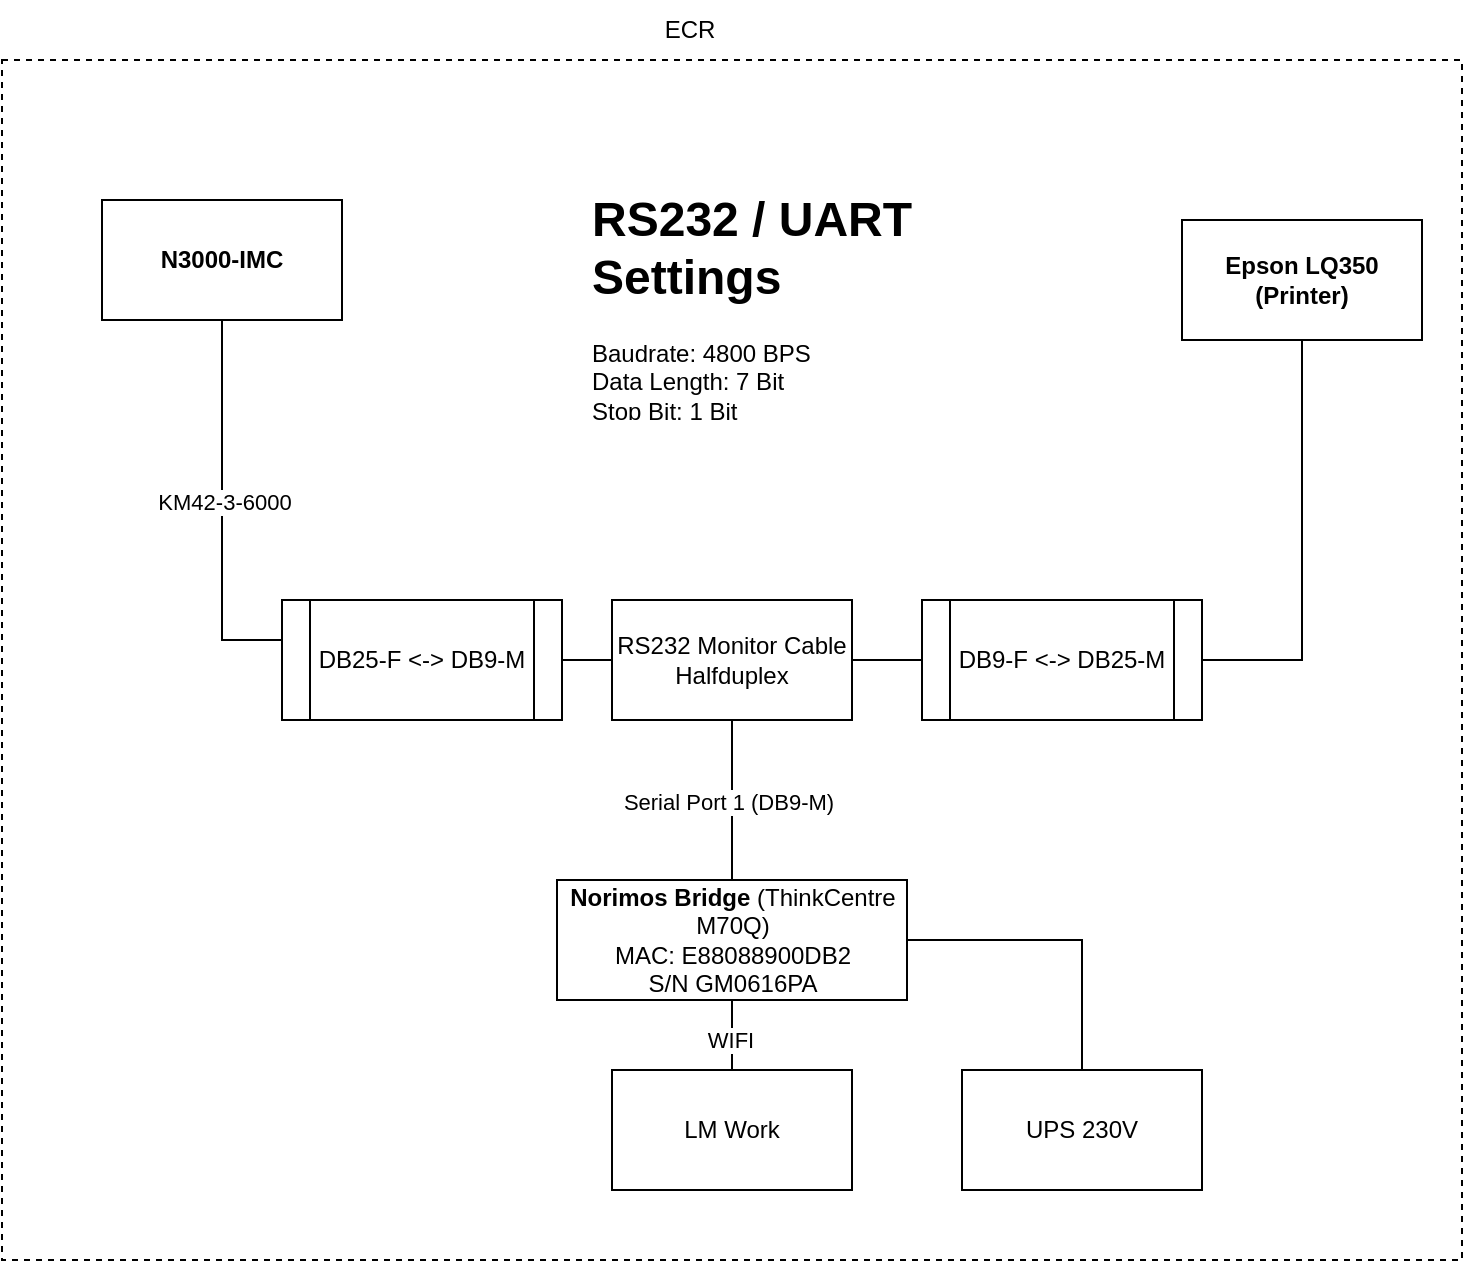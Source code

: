 <mxfile version="22.1.17" type="device">
  <diagram id="yeePxlLNk2Ugn8B2trMV" name="Seite-1">
    <mxGraphModel dx="1194" dy="765" grid="1" gridSize="10" guides="1" tooltips="1" connect="1" arrows="1" fold="1" page="1" pageScale="1" pageWidth="827" pageHeight="1169" math="0" shadow="0">
      <root>
        <mxCell id="0" />
        <mxCell id="1" parent="0" />
        <mxCell id="-rPwItrO0R2NEmneRmhp-1" value="" style="rounded=0;whiteSpace=wrap;html=1;strokeColor=#000000;dashed=1;" parent="1" vertex="1">
          <mxGeometry x="70" y="80" width="730" height="600" as="geometry" />
        </mxCell>
        <mxCell id="-rPwItrO0R2NEmneRmhp-2" value="ECR" style="text;html=1;strokeColor=none;fillColor=none;align=center;verticalAlign=middle;whiteSpace=wrap;rounded=0;" parent="1" vertex="1">
          <mxGeometry x="384" y="50" width="60" height="30" as="geometry" />
        </mxCell>
        <mxCell id="-rPwItrO0R2NEmneRmhp-3" value="&lt;b&gt;N3000-IMC&lt;/b&gt;" style="rounded=0;whiteSpace=wrap;html=1;strokeColor=#000000;" parent="1" vertex="1">
          <mxGeometry x="120" y="150" width="120" height="60" as="geometry" />
        </mxCell>
        <mxCell id="-rPwItrO0R2NEmneRmhp-4" value="&lt;b&gt;Epson LQ350 (Printer)&lt;/b&gt;" style="rounded=0;whiteSpace=wrap;html=1;strokeColor=#000000;" parent="1" vertex="1">
          <mxGeometry x="660" y="160" width="120" height="60" as="geometry" />
        </mxCell>
        <mxCell id="-rPwItrO0R2NEmneRmhp-6" value="" style="endArrow=none;html=1;rounded=0;exitX=0.5;exitY=1;exitDx=0;exitDy=0;entryX=0;entryY=0.5;entryDx=0;entryDy=0;edgeStyle=orthogonalEdgeStyle;" parent="1" source="-rPwItrO0R2NEmneRmhp-3" target="-rPwItrO0R2NEmneRmhp-8" edge="1">
          <mxGeometry width="50" height="50" relative="1" as="geometry">
            <mxPoint x="270" y="210" as="sourcePoint" />
            <mxPoint x="394" y="180" as="targetPoint" />
            <Array as="points">
              <mxPoint x="180" y="370" />
            </Array>
          </mxGeometry>
        </mxCell>
        <mxCell id="-rPwItrO0R2NEmneRmhp-7" value="KM42-3-6000" style="edgeLabel;html=1;align=center;verticalAlign=middle;resizable=0;points=[];" parent="-rPwItrO0R2NEmneRmhp-6" vertex="1" connectable="0">
          <mxGeometry y="1" relative="1" as="geometry">
            <mxPoint y="-9" as="offset" />
          </mxGeometry>
        </mxCell>
        <mxCell id="-rPwItrO0R2NEmneRmhp-8" value="DB25-F &amp;lt;-&amp;gt; DB9-M" style="shape=process;whiteSpace=wrap;html=1;backgroundOutline=1;strokeColor=#000000;" parent="1" vertex="1">
          <mxGeometry x="210" y="350" width="140" height="60" as="geometry" />
        </mxCell>
        <mxCell id="-rPwItrO0R2NEmneRmhp-10" value="RS232 Monitor Cable&lt;br&gt;Halfduplex" style="rounded=0;whiteSpace=wrap;html=1;strokeColor=#000000;" parent="1" vertex="1">
          <mxGeometry x="375" y="350" width="120" height="60" as="geometry" />
        </mxCell>
        <mxCell id="-rPwItrO0R2NEmneRmhp-11" value="" style="endArrow=none;html=1;rounded=0;entryX=0;entryY=0.5;entryDx=0;entryDy=0;exitX=1;exitY=0.5;exitDx=0;exitDy=0;" parent="1" source="-rPwItrO0R2NEmneRmhp-8" target="-rPwItrO0R2NEmneRmhp-10" edge="1">
          <mxGeometry width="50" height="50" relative="1" as="geometry">
            <mxPoint x="310" y="480" as="sourcePoint" />
            <mxPoint x="360" y="430" as="targetPoint" />
          </mxGeometry>
        </mxCell>
        <mxCell id="-rPwItrO0R2NEmneRmhp-12" value="DB9-F &amp;lt;-&amp;gt; DB25-M" style="shape=process;whiteSpace=wrap;html=1;backgroundOutline=1;strokeColor=#000000;" parent="1" vertex="1">
          <mxGeometry x="530" y="350" width="140" height="60" as="geometry" />
        </mxCell>
        <mxCell id="-rPwItrO0R2NEmneRmhp-13" value="" style="endArrow=none;html=1;rounded=0;entryX=0;entryY=0.5;entryDx=0;entryDy=0;exitX=1;exitY=0.5;exitDx=0;exitDy=0;" parent="1" source="-rPwItrO0R2NEmneRmhp-10" target="-rPwItrO0R2NEmneRmhp-12" edge="1">
          <mxGeometry width="50" height="50" relative="1" as="geometry">
            <mxPoint x="330" y="510" as="sourcePoint" />
            <mxPoint x="380" y="460" as="targetPoint" />
          </mxGeometry>
        </mxCell>
        <mxCell id="-rPwItrO0R2NEmneRmhp-16" value="&lt;b&gt;Norimos Bridge&lt;/b&gt; (ThinkCentre M70Q)&lt;br&gt;MAC: E88088900DB2&lt;br&gt;S/N GM0616PA" style="rounded=0;whiteSpace=wrap;html=1;strokeColor=#000000;" parent="1" vertex="1">
          <mxGeometry x="347.5" y="490" width="175" height="60" as="geometry" />
        </mxCell>
        <mxCell id="-rPwItrO0R2NEmneRmhp-17" value="" style="endArrow=none;html=1;rounded=0;entryX=0.5;entryY=1;entryDx=0;entryDy=0;exitX=0.5;exitY=0;exitDx=0;exitDy=0;" parent="1" source="-rPwItrO0R2NEmneRmhp-16" target="-rPwItrO0R2NEmneRmhp-10" edge="1">
          <mxGeometry width="50" height="50" relative="1" as="geometry">
            <mxPoint x="330" y="520" as="sourcePoint" />
            <mxPoint x="380" y="470" as="targetPoint" />
          </mxGeometry>
        </mxCell>
        <mxCell id="-rPwItrO0R2NEmneRmhp-18" value="Serial Port 1 (DB9-M)" style="edgeLabel;html=1;align=center;verticalAlign=middle;resizable=0;points=[];" parent="-rPwItrO0R2NEmneRmhp-17" vertex="1" connectable="0">
          <mxGeometry x="0.013" y="2" relative="1" as="geometry">
            <mxPoint y="1" as="offset" />
          </mxGeometry>
        </mxCell>
        <mxCell id="-rPwItrO0R2NEmneRmhp-21" value="LM Work" style="rounded=0;whiteSpace=wrap;html=1;strokeColor=#000000;" parent="1" vertex="1">
          <mxGeometry x="375" y="585" width="120" height="60" as="geometry" />
        </mxCell>
        <mxCell id="-rPwItrO0R2NEmneRmhp-22" value="" style="endArrow=none;html=1;rounded=0;entryX=0.5;entryY=1;entryDx=0;entryDy=0;exitX=0.5;exitY=0;exitDx=0;exitDy=0;" parent="1" source="-rPwItrO0R2NEmneRmhp-21" target="-rPwItrO0R2NEmneRmhp-16" edge="1">
          <mxGeometry width="50" height="50" relative="1" as="geometry">
            <mxPoint x="420" y="610" as="sourcePoint" />
            <mxPoint x="470" y="560" as="targetPoint" />
          </mxGeometry>
        </mxCell>
        <mxCell id="-rPwItrO0R2NEmneRmhp-23" value="WIFI" style="edgeLabel;html=1;align=center;verticalAlign=middle;resizable=0;points=[];" parent="-rPwItrO0R2NEmneRmhp-22" vertex="1" connectable="0">
          <mxGeometry x="-0.114" y="1" relative="1" as="geometry">
            <mxPoint as="offset" />
          </mxGeometry>
        </mxCell>
        <mxCell id="-rPwItrO0R2NEmneRmhp-24" value="UPS 230V" style="rounded=0;whiteSpace=wrap;html=1;strokeColor=#000000;" parent="1" vertex="1">
          <mxGeometry x="550" y="585" width="120" height="60" as="geometry" />
        </mxCell>
        <mxCell id="-rPwItrO0R2NEmneRmhp-25" value="" style="endArrow=none;html=1;rounded=0;exitX=1;exitY=0.5;exitDx=0;exitDy=0;entryX=0.5;entryY=0;entryDx=0;entryDy=0;edgeStyle=orthogonalEdgeStyle;" parent="1" source="-rPwItrO0R2NEmneRmhp-16" target="-rPwItrO0R2NEmneRmhp-24" edge="1">
          <mxGeometry width="50" height="50" relative="1" as="geometry">
            <mxPoint x="540" y="540" as="sourcePoint" />
            <mxPoint x="590" y="490" as="targetPoint" />
          </mxGeometry>
        </mxCell>
        <mxCell id="-rPwItrO0R2NEmneRmhp-26" value="" style="endArrow=none;html=1;rounded=0;exitX=1;exitY=0.5;exitDx=0;exitDy=0;entryX=0.5;entryY=1;entryDx=0;entryDy=0;edgeStyle=orthogonalEdgeStyle;" parent="1" source="-rPwItrO0R2NEmneRmhp-12" target="-rPwItrO0R2NEmneRmhp-4" edge="1">
          <mxGeometry width="50" height="50" relative="1" as="geometry">
            <mxPoint x="730" y="390" as="sourcePoint" />
            <mxPoint x="780" y="340" as="targetPoint" />
          </mxGeometry>
        </mxCell>
        <mxCell id="-rPwItrO0R2NEmneRmhp-27" value="&lt;h1&gt;RS232 / UART Settings&lt;/h1&gt;&lt;p&gt;Baudrate: 4800 BPS&lt;br&gt;Data Length: 7 Bit&lt;br&gt;Stop Bit: 1 Bit&lt;br&gt;&lt;span style=&quot;background-color: initial;&quot;&gt;Parity: Even&lt;/span&gt;&lt;span style=&quot;background-color: initial;&quot;&gt;&lt;br&gt;Flow Control: None&lt;/span&gt;&lt;/p&gt;" style="text;html=1;strokeColor=none;fillColor=none;spacing=5;spacingTop=-20;whiteSpace=wrap;overflow=hidden;rounded=0;" parent="1" vertex="1">
          <mxGeometry x="360" y="140" width="190" height="120" as="geometry" />
        </mxCell>
      </root>
    </mxGraphModel>
  </diagram>
</mxfile>
